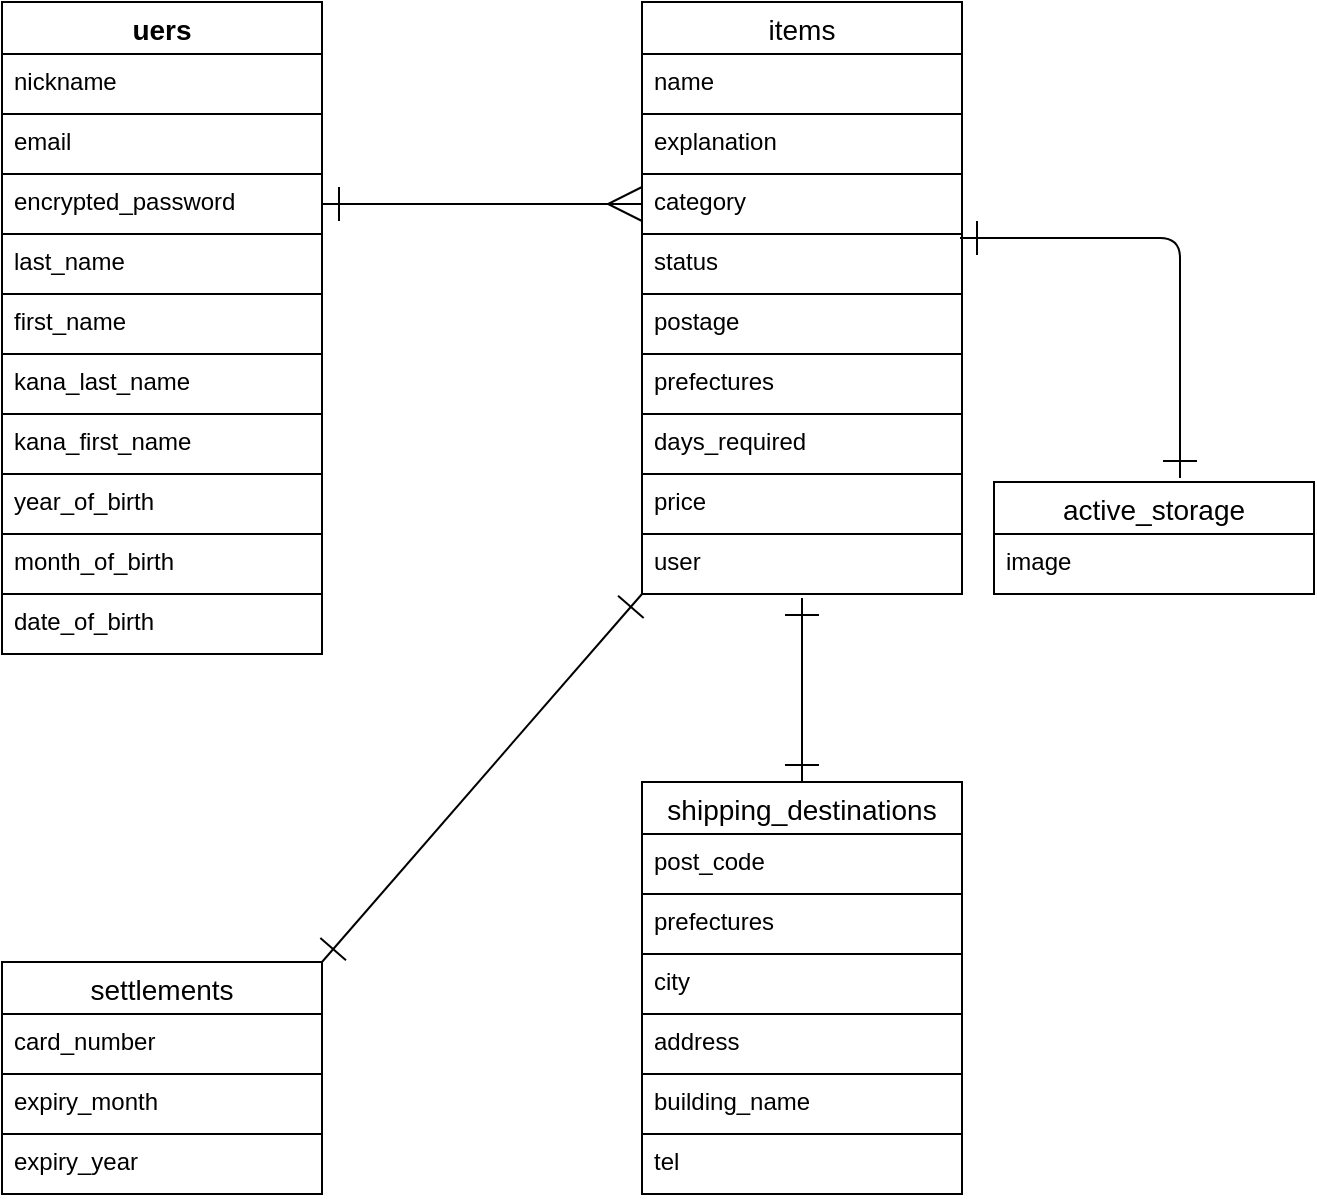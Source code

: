 <mxfile>
    <diagram id="xakIf_HhrHzDTYT9Zyz0" name="ページ1">
        <mxGraphModel dx="910" dy="650" grid="1" gridSize="10" guides="1" tooltips="1" connect="1" arrows="1" fold="1" page="1" pageScale="1" pageWidth="827" pageHeight="1169" background="#ffffff" math="0" shadow="0">
            <root>
                <mxCell id="0"/>
                <mxCell id="1" parent="0"/>
                <mxCell id="54" value="uers" style="swimlane;fontStyle=1;childLayout=stackLayout;horizontal=1;startSize=26;horizontalStack=0;resizeParent=1;resizeParentMax=0;resizeLast=0;collapsible=1;marginBottom=0;align=center;fontSize=14;fontColor=#000000;labelBackgroundColor=#FFFFFF;strokeColor=#000000;" parent="1" vertex="1">
                    <mxGeometry x="121" y="82" width="160" height="326" as="geometry">
                        <mxRectangle x="40" y="60" width="60" height="26" as="alternateBounds"/>
                    </mxGeometry>
                </mxCell>
                <mxCell id="56" value="nickname" style="text;strokeColor=#000000;fillColor=none;spacingLeft=4;spacingRight=4;overflow=hidden;rotatable=0;points=[[0,0.5],[1,0.5]];portConstraint=eastwest;fontSize=12;fontColor=#000000;labelBackgroundColor=#FFFFFF;" parent="54" vertex="1">
                    <mxGeometry y="26" width="160" height="30" as="geometry"/>
                </mxCell>
                <mxCell id="55" value="email" style="text;strokeColor=#000000;fillColor=none;spacingLeft=4;spacingRight=4;overflow=hidden;rotatable=0;points=[[0,0.5],[1,0.5]];portConstraint=eastwest;fontSize=12;fontColor=#000000;labelBackgroundColor=#FFFFFF;" parent="54" vertex="1">
                    <mxGeometry y="56" width="160" height="30" as="geometry"/>
                </mxCell>
                <mxCell id="57" value="encrypted_password" style="text;strokeColor=#000000;fillColor=none;spacingLeft=4;spacingRight=4;overflow=hidden;rotatable=0;points=[[0,0.5],[1,0.5]];portConstraint=eastwest;fontSize=12;fontColor=#000000;labelBackgroundColor=#FFFFFF;" parent="54" vertex="1">
                    <mxGeometry y="86" width="160" height="30" as="geometry"/>
                </mxCell>
                <mxCell id="97" value="last_name" style="text;spacingLeft=4;spacingRight=4;overflow=hidden;rotatable=0;points=[[0,0.5],[1,0.5]];portConstraint=eastwest;fontSize=12;fontColor=#000000;labelBackgroundColor=#FFFFFF;strokeColor=#000000;" parent="54" vertex="1">
                    <mxGeometry y="116" width="160" height="30" as="geometry"/>
                </mxCell>
                <mxCell id="99" value="first_name" style="text;strokeColor=#000000;fillColor=none;spacingLeft=4;spacingRight=4;overflow=hidden;rotatable=0;points=[[0,0.5],[1,0.5]];portConstraint=eastwest;fontSize=12;fontColor=#000000;labelBackgroundColor=#FFFFFF;" parent="54" vertex="1">
                    <mxGeometry y="146" width="160" height="30" as="geometry"/>
                </mxCell>
                <mxCell id="100" value="kana_last_name" style="text;strokeColor=#000000;fillColor=none;spacingLeft=4;spacingRight=4;overflow=hidden;rotatable=0;points=[[0,0.5],[1,0.5]];portConstraint=eastwest;fontSize=12;fontColor=#000000;labelBackgroundColor=#FFFFFF;" parent="54" vertex="1">
                    <mxGeometry y="176" width="160" height="30" as="geometry"/>
                </mxCell>
                <mxCell id="101" value="kana_first_name" style="text;strokeColor=#000000;fillColor=none;spacingLeft=4;spacingRight=4;overflow=hidden;rotatable=0;points=[[0,0.5],[1,0.5]];portConstraint=eastwest;fontSize=12;fontColor=#000000;labelBackgroundColor=#FFFFFF;" parent="54" vertex="1">
                    <mxGeometry y="206" width="160" height="30" as="geometry"/>
                </mxCell>
                <mxCell id="103" value="year_of_birth" style="text;strokeColor=#000000;fillColor=none;spacingLeft=4;spacingRight=4;overflow=hidden;rotatable=0;points=[[0,0.5],[1,0.5]];portConstraint=eastwest;fontSize=12;fontColor=#000000;labelBackgroundColor=#FFFFFF;" parent="54" vertex="1">
                    <mxGeometry y="236" width="160" height="30" as="geometry"/>
                </mxCell>
                <mxCell id="104" value="month_of_birth" style="text;strokeColor=#000000;fillColor=none;spacingLeft=4;spacingRight=4;overflow=hidden;rotatable=0;points=[[0,0.5],[1,0.5]];portConstraint=eastwest;fontSize=12;fontColor=#000000;labelBackgroundColor=#FFFFFF;" parent="54" vertex="1">
                    <mxGeometry y="266" width="160" height="30" as="geometry"/>
                </mxCell>
                <mxCell id="105" value="date_of_birth" style="text;strokeColor=#000000;fillColor=none;spacingLeft=4;spacingRight=4;overflow=hidden;rotatable=0;points=[[0,0.5],[1,0.5]];portConstraint=eastwest;fontSize=12;fontColor=#000000;labelBackgroundColor=#FFFFFF;" parent="54" vertex="1">
                    <mxGeometry y="296" width="160" height="30" as="geometry"/>
                </mxCell>
                <mxCell id="71" value="items" style="swimlane;fontStyle=0;childLayout=stackLayout;horizontal=1;startSize=26;horizontalStack=0;resizeParent=1;resizeParentMax=0;resizeLast=0;collapsible=1;marginBottom=0;align=center;fontSize=14;fontColor=#000000;labelBackgroundColor=#FFFFFF;strokeColor=#000000;" parent="1" vertex="1">
                    <mxGeometry x="441" y="82" width="160" height="296" as="geometry"/>
                </mxCell>
                <mxCell id="72" value="name" style="text;strokeColor=#000000;fillColor=none;spacingLeft=4;spacingRight=4;overflow=hidden;rotatable=0;points=[[0,0.5],[1,0.5]];portConstraint=eastwest;fontSize=12;fontColor=#000000;labelBackgroundColor=#FFFFFF;" parent="71" vertex="1">
                    <mxGeometry y="26" width="160" height="30" as="geometry"/>
                </mxCell>
                <mxCell id="73" value="explanation" style="text;strokeColor=#000000;fillColor=none;spacingLeft=4;spacingRight=4;overflow=hidden;rotatable=0;points=[[0,0.5],[1,0.5]];portConstraint=eastwest;fontSize=12;fontColor=#000000;labelBackgroundColor=#FFFFFF;" parent="71" vertex="1">
                    <mxGeometry y="56" width="160" height="30" as="geometry"/>
                </mxCell>
                <mxCell id="74" value="category" style="text;strokeColor=#000000;fillColor=none;spacingLeft=4;spacingRight=4;overflow=hidden;rotatable=0;points=[[0,0.5],[1,0.5]];portConstraint=eastwest;fontSize=12;fontColor=#000000;labelBackgroundColor=#FFFFFF;" parent="71" vertex="1">
                    <mxGeometry y="86" width="160" height="30" as="geometry"/>
                </mxCell>
                <mxCell id="106" value="status" style="text;strokeColor=#000000;fillColor=none;spacingLeft=4;spacingRight=4;overflow=hidden;rotatable=0;points=[[0,0.5],[1,0.5]];portConstraint=eastwest;fontSize=12;fontColor=#000000;labelBackgroundColor=#FFFFFF;" parent="71" vertex="1">
                    <mxGeometry y="116" width="160" height="30" as="geometry"/>
                </mxCell>
                <mxCell id="107" value="postage" style="text;strokeColor=#000000;fillColor=none;spacingLeft=4;spacingRight=4;overflow=hidden;rotatable=0;points=[[0,0.5],[1,0.5]];portConstraint=eastwest;fontSize=12;fontColor=#000000;labelBackgroundColor=#FFFFFF;" parent="71" vertex="1">
                    <mxGeometry y="146" width="160" height="30" as="geometry"/>
                </mxCell>
                <mxCell id="108" value="prefectures" style="text;strokeColor=#000000;fillColor=none;spacingLeft=4;spacingRight=4;overflow=hidden;rotatable=0;points=[[0,0.5],[1,0.5]];portConstraint=eastwest;fontSize=12;fontColor=#000000;labelBackgroundColor=#FFFFFF;" parent="71" vertex="1">
                    <mxGeometry y="176" width="160" height="30" as="geometry"/>
                </mxCell>
                <mxCell id="109" value="days_required" style="text;strokeColor=#000000;fillColor=none;spacingLeft=4;spacingRight=4;overflow=hidden;rotatable=0;points=[[0,0.5],[1,0.5]];portConstraint=eastwest;fontSize=12;fontColor=#000000;labelBackgroundColor=#FFFFFF;" parent="71" vertex="1">
                    <mxGeometry y="206" width="160" height="30" as="geometry"/>
                </mxCell>
                <mxCell id="110" value="price" style="text;strokeColor=#000000;fillColor=none;spacingLeft=4;spacingRight=4;overflow=hidden;rotatable=0;points=[[0,0.5],[1,0.5]];portConstraint=eastwest;fontSize=12;fontColor=#000000;labelBackgroundColor=#FFFFFF;" parent="71" vertex="1">
                    <mxGeometry y="236" width="160" height="30" as="geometry"/>
                </mxCell>
                <mxCell id="124" value="user" style="text;strokeColor=#000000;fillColor=none;spacingLeft=4;spacingRight=4;overflow=hidden;rotatable=0;points=[[0,0.5],[1,0.5]];portConstraint=eastwest;fontSize=12;fontColor=#000000;labelBackgroundColor=#FFFFFF;" parent="71" vertex="1">
                    <mxGeometry y="266" width="160" height="30" as="geometry"/>
                </mxCell>
                <mxCell id="75" value="settlements" style="swimlane;fontStyle=0;childLayout=stackLayout;horizontal=1;startSize=26;horizontalStack=0;resizeParent=1;resizeParentMax=0;resizeLast=0;collapsible=1;marginBottom=0;align=center;fontSize=14;fontColor=#000000;labelBackgroundColor=#FFFFFF;strokeColor=#000000;" parent="1" vertex="1">
                    <mxGeometry x="121" y="562" width="160" height="116" as="geometry"/>
                </mxCell>
                <mxCell id="76" value="card_number" style="text;strokeColor=#000000;fillColor=none;spacingLeft=4;spacingRight=4;overflow=hidden;rotatable=0;points=[[0,0.5],[1,0.5]];portConstraint=eastwest;fontSize=12;fontColor=#000000;labelBackgroundColor=#FFFFFF;" parent="75" vertex="1">
                    <mxGeometry y="26" width="160" height="30" as="geometry"/>
                </mxCell>
                <mxCell id="77" value="expiry_month" style="text;strokeColor=#000000;fillColor=none;spacingLeft=4;spacingRight=4;overflow=hidden;rotatable=0;points=[[0,0.5],[1,0.5]];portConstraint=eastwest;fontSize=12;fontColor=#000000;labelBackgroundColor=#FFFFFF;" parent="75" vertex="1">
                    <mxGeometry y="56" width="160" height="30" as="geometry"/>
                </mxCell>
                <mxCell id="78" value="expiry_year" style="text;strokeColor=#000000;fillColor=none;spacingLeft=4;spacingRight=4;overflow=hidden;rotatable=0;points=[[0,0.5],[1,0.5]];portConstraint=eastwest;fontSize=12;fontColor=#000000;labelBackgroundColor=#FFFFFF;" parent="75" vertex="1">
                    <mxGeometry y="86" width="160" height="30" as="geometry"/>
                </mxCell>
                <mxCell id="122" style="edgeStyle=none;html=1;exitX=0.5;exitY=0;exitDx=0;exitDy=0;startArrow=ERone;startFill=0;endArrow=ERone;endFill=0;strokeWidth=1;endSize=15;startSize=15;fontColor=#000000;labelBackgroundColor=#FFFFFF;strokeColor=#000000;" parent="1" source="79" edge="1">
                    <mxGeometry relative="1" as="geometry">
                        <mxPoint x="521" y="380" as="targetPoint"/>
                    </mxGeometry>
                </mxCell>
                <mxCell id="79" value="shipping_destinations" style="swimlane;fontStyle=0;childLayout=stackLayout;horizontal=1;startSize=26;horizontalStack=0;resizeParent=1;resizeParentMax=0;resizeLast=0;collapsible=1;marginBottom=0;align=center;fontSize=14;fontColor=#000000;labelBackgroundColor=#FFFFFF;strokeColor=#000000;" parent="1" vertex="1">
                    <mxGeometry x="441" y="472" width="160" height="206" as="geometry"/>
                </mxCell>
                <mxCell id="80" value="post_code" style="text;strokeColor=#000000;fillColor=none;spacingLeft=4;spacingRight=4;overflow=hidden;rotatable=0;points=[[0,0.5],[1,0.5]];portConstraint=eastwest;fontSize=12;fontColor=#000000;labelBackgroundColor=#FFFFFF;" parent="79" vertex="1">
                    <mxGeometry y="26" width="160" height="30" as="geometry"/>
                </mxCell>
                <mxCell id="81" value="prefectures" style="text;strokeColor=#000000;fillColor=none;spacingLeft=4;spacingRight=4;overflow=hidden;rotatable=0;points=[[0,0.5],[1,0.5]];portConstraint=eastwest;fontSize=12;fontColor=#000000;labelBackgroundColor=#FFFFFF;" parent="79" vertex="1">
                    <mxGeometry y="56" width="160" height="30" as="geometry"/>
                </mxCell>
                <mxCell id="82" value="city" style="text;strokeColor=#000000;fillColor=none;spacingLeft=4;spacingRight=4;overflow=hidden;rotatable=0;points=[[0,0.5],[1,0.5]];portConstraint=eastwest;fontSize=12;fontColor=#000000;labelBackgroundColor=#FFFFFF;" parent="79" vertex="1">
                    <mxGeometry y="86" width="160" height="30" as="geometry"/>
                </mxCell>
                <mxCell id="113" value="address" style="text;strokeColor=#000000;fillColor=none;spacingLeft=4;spacingRight=4;overflow=hidden;rotatable=0;points=[[0,0.5],[1,0.5]];portConstraint=eastwest;fontSize=12;fontColor=#000000;labelBackgroundColor=#FFFFFF;" parent="79" vertex="1">
                    <mxGeometry y="116" width="160" height="30" as="geometry"/>
                </mxCell>
                <mxCell id="112" value="building_name" style="text;strokeColor=#000000;fillColor=none;spacingLeft=4;spacingRight=4;overflow=hidden;rotatable=0;points=[[0,0.5],[1,0.5]];portConstraint=eastwest;fontSize=12;fontColor=#000000;labelBackgroundColor=#FFFFFF;" parent="79" vertex="1">
                    <mxGeometry y="146" width="160" height="30" as="geometry"/>
                </mxCell>
                <mxCell id="114" value="tel" style="text;strokeColor=#000000;fillColor=none;spacingLeft=4;spacingRight=4;overflow=hidden;rotatable=0;points=[[0,0.5],[1,0.5]];portConstraint=eastwest;fontSize=12;fontColor=#000000;labelBackgroundColor=#FFFFFF;" parent="79" vertex="1">
                    <mxGeometry y="176" width="160" height="30" as="geometry"/>
                </mxCell>
                <mxCell id="118" style="edgeStyle=none;html=1;exitX=1;exitY=0.5;exitDx=0;exitDy=0;entryX=0;entryY=0.5;entryDx=0;entryDy=0;startArrow=ERone;startFill=0;endArrow=ERmany;endFill=0;strokeWidth=1;sourcePerimeterSpacing=0;endSize=15;startSize=15;fontColor=#000000;labelBackgroundColor=#FFFFFF;strokeColor=#000000;" parent="1" source="57" target="74" edge="1">
                    <mxGeometry relative="1" as="geometry"/>
                </mxCell>
                <mxCell id="119" style="edgeStyle=none;html=1;exitX=0;exitY=1;exitDx=0;exitDy=0;entryX=1;entryY=0;entryDx=0;entryDy=0;startArrow=ERone;startFill=0;endArrow=ERone;endFill=0;strokeWidth=1;endSize=15;startSize=15;fontColor=#000000;labelBackgroundColor=#FFFFFF;strokeColor=#000000;" parent="1" source="71" target="75" edge="1">
                    <mxGeometry relative="1" as="geometry"/>
                </mxCell>
                <mxCell id="129" style="edgeStyle=none;html=1;startArrow=ERone;startFill=0;endArrow=ERone;endFill=0;startSize=15;endSize=15;sourcePerimeterSpacing=0;strokeWidth=1;fontColor=#000000;labelBackgroundColor=#FFFFFF;strokeColor=#000000;" parent="1" edge="1">
                    <mxGeometry relative="1" as="geometry">
                        <mxPoint x="710" y="320" as="sourcePoint"/>
                        <mxPoint x="600" y="200" as="targetPoint"/>
                        <Array as="points">
                            <mxPoint x="710" y="200"/>
                        </Array>
                    </mxGeometry>
                </mxCell>
                <mxCell id="125" value="active_storage" style="swimlane;fontStyle=0;childLayout=stackLayout;horizontal=1;startSize=26;horizontalStack=0;resizeParent=1;resizeParentMax=0;resizeLast=0;collapsible=1;marginBottom=0;align=center;fontSize=14;strokeColor=#000000;labelBackgroundColor=#FFFFFF;fontColor=#000000;" parent="1" vertex="1">
                    <mxGeometry x="617" y="322" width="160" height="56" as="geometry"/>
                </mxCell>
                <mxCell id="126" value="image" style="text;strokeColor=#000000;fillColor=none;spacingLeft=4;spacingRight=4;overflow=hidden;rotatable=0;points=[[0,0.5],[1,0.5]];portConstraint=eastwest;fontSize=12;labelBackgroundColor=#FFFFFF;fontColor=#000000;" parent="125" vertex="1">
                    <mxGeometry y="26" width="160" height="30" as="geometry"/>
                </mxCell>
            </root>
        </mxGraphModel>
    </diagram>
</mxfile>